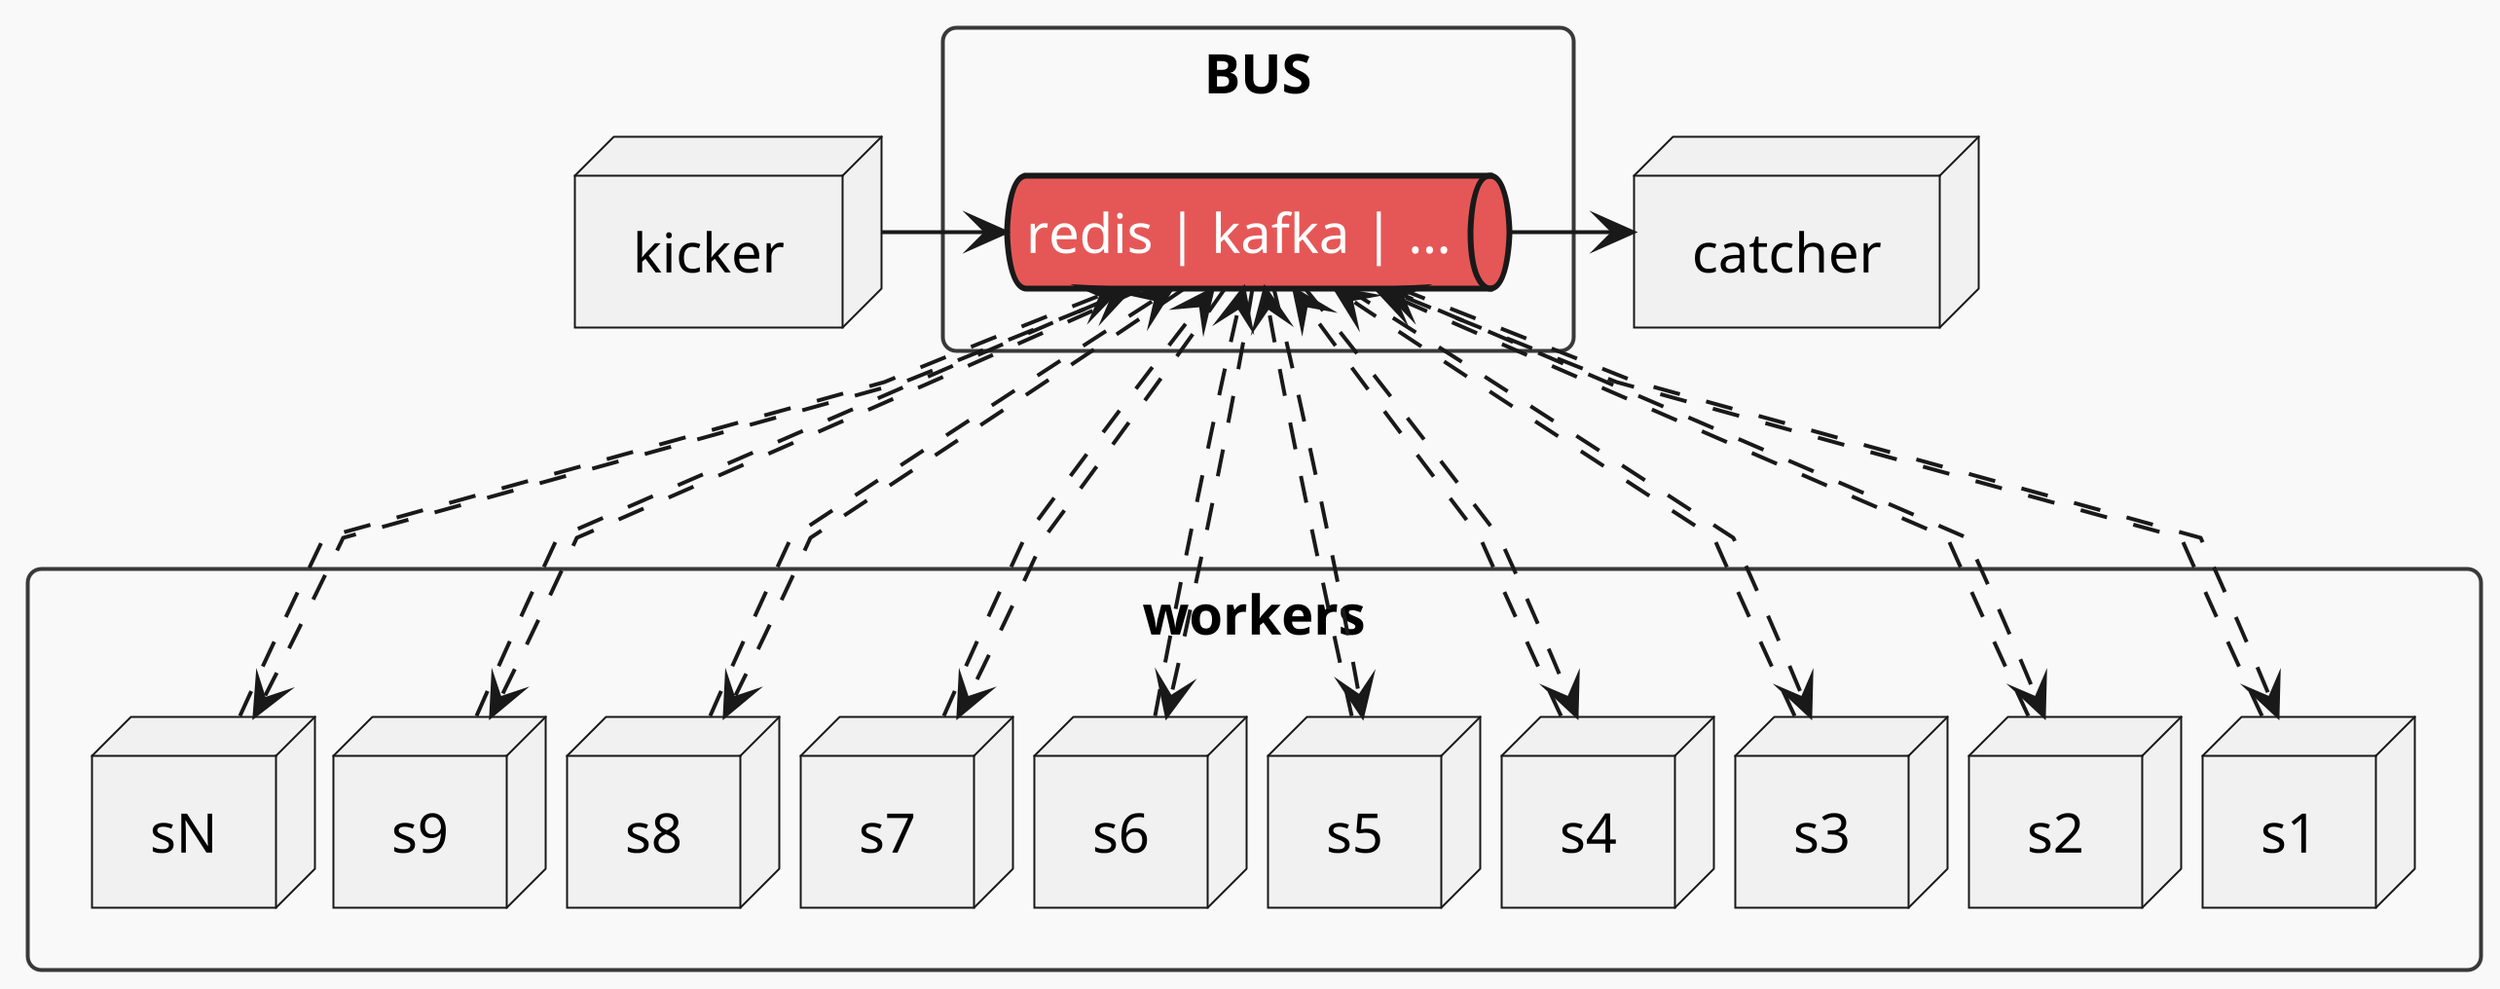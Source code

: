 @startuml
!theme mars
scale 4096 width
skinparam linetype polyline
skinparam nodesep 5
skinparam ranksep 100

rectangle "BUS" {
    queue "redis | kafka | …" as bus
}

node "kicker" as s0

node "catcher" as sX

rectangle "workers" {
    node "s1" as s1
    node "s2" as s2
    node "s3" as s3
    node "s4" as s4
    node "s5" as s5
    node "s6" as s6
    node "s7" as s7
    node "s8" as s8
    node "s9" as s9
    node "sN" as sn
}

s0 ---right--> bus
bus ---right--> sX

s1 ..> bus
s2 ..> bus
s3 ..> bus
s4 ..> bus
s5 ..> bus
s6 ..> bus
s7 ..> bus
s8 ..> bus
s9 ..> bus
sn ..> bus

bus ..> s1
bus ..> s2
bus ..> s3
bus ..> s4
bus ..> s5
bus ..> s6
bus ..> s7
bus ..> s8
bus ..> s9
bus ..> sn


@enduml
